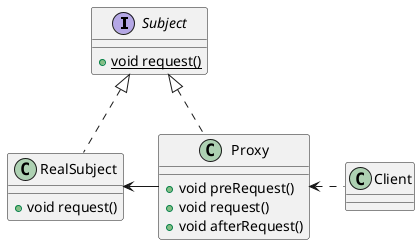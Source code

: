 @startuml
interface Subject {
  + {static} void request()
}

class RealSubject {
  + void request()
}

Subject <|.. RealSubject

class Proxy {
  + void preRequest()
  + void request()
  + void afterRequest()
}

Subject <|.. Proxy

RealSubject <--right Proxy

Proxy <..right Client

@enduml
